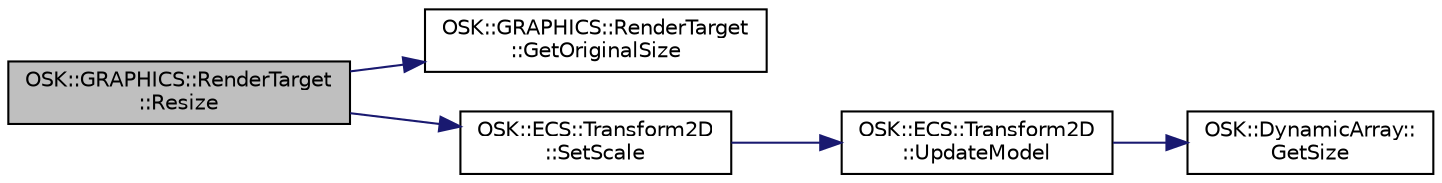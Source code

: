 digraph "OSK::GRAPHICS::RenderTarget::Resize"
{
 // LATEX_PDF_SIZE
  edge [fontname="Helvetica",fontsize="10",labelfontname="Helvetica",labelfontsize="10"];
  node [fontname="Helvetica",fontsize="10",shape=record];
  rankdir="LR";
  Node1 [label="OSK::GRAPHICS::RenderTarget\l::Resize",height=0.2,width=0.4,color="black", fillcolor="grey75", style="filled", fontcolor="black",tooltip="Cambia de tamaño las imágenes de renderizado, tanto las de color como las de profundidad."];
  Node1 -> Node2 [color="midnightblue",fontsize="10",style="solid"];
  Node2 [label="OSK::GRAPHICS::RenderTarget\l::GetOriginalSize",height=0.2,width=0.4,color="black", fillcolor="white", style="filled",URL="$class_o_s_k_1_1_g_r_a_p_h_i_c_s_1_1_render_target.html#a85030e9a8183c18c34f7e90d0301c3f7",tooltip="Devuelve el tamaño del render target."];
  Node1 -> Node3 [color="midnightblue",fontsize="10",style="solid"];
  Node3 [label="OSK::ECS::Transform2D\l::SetScale",height=0.2,width=0.4,color="black", fillcolor="white", style="filled",URL="$class_o_s_k_1_1_e_c_s_1_1_transform2_d.html#a4dacdf71db229722717bc2fe710edc36",tooltip="Establece la escala."];
  Node3 -> Node4 [color="midnightblue",fontsize="10",style="solid"];
  Node4 [label="OSK::ECS::Transform2D\l::UpdateModel",height=0.2,width=0.4,color="black", fillcolor="white", style="filled",URL="$class_o_s_k_1_1_e_c_s_1_1_transform2_d.html#a7f0d1cae30ec803e5d55019c97bce79a",tooltip="Actualiza la matriz modelo, y la de sus hijos."];
  Node4 -> Node5 [color="midnightblue",fontsize="10",style="solid"];
  Node5 [label="OSK::DynamicArray::\lGetSize",height=0.2,width=0.4,color="black", fillcolor="white", style="filled",URL="$class_o_s_k_1_1_dynamic_array.html#a94d0cbf0543d0c976de674d31b15df90",tooltip="Devuelve el número de elementos almacenados."];
}
